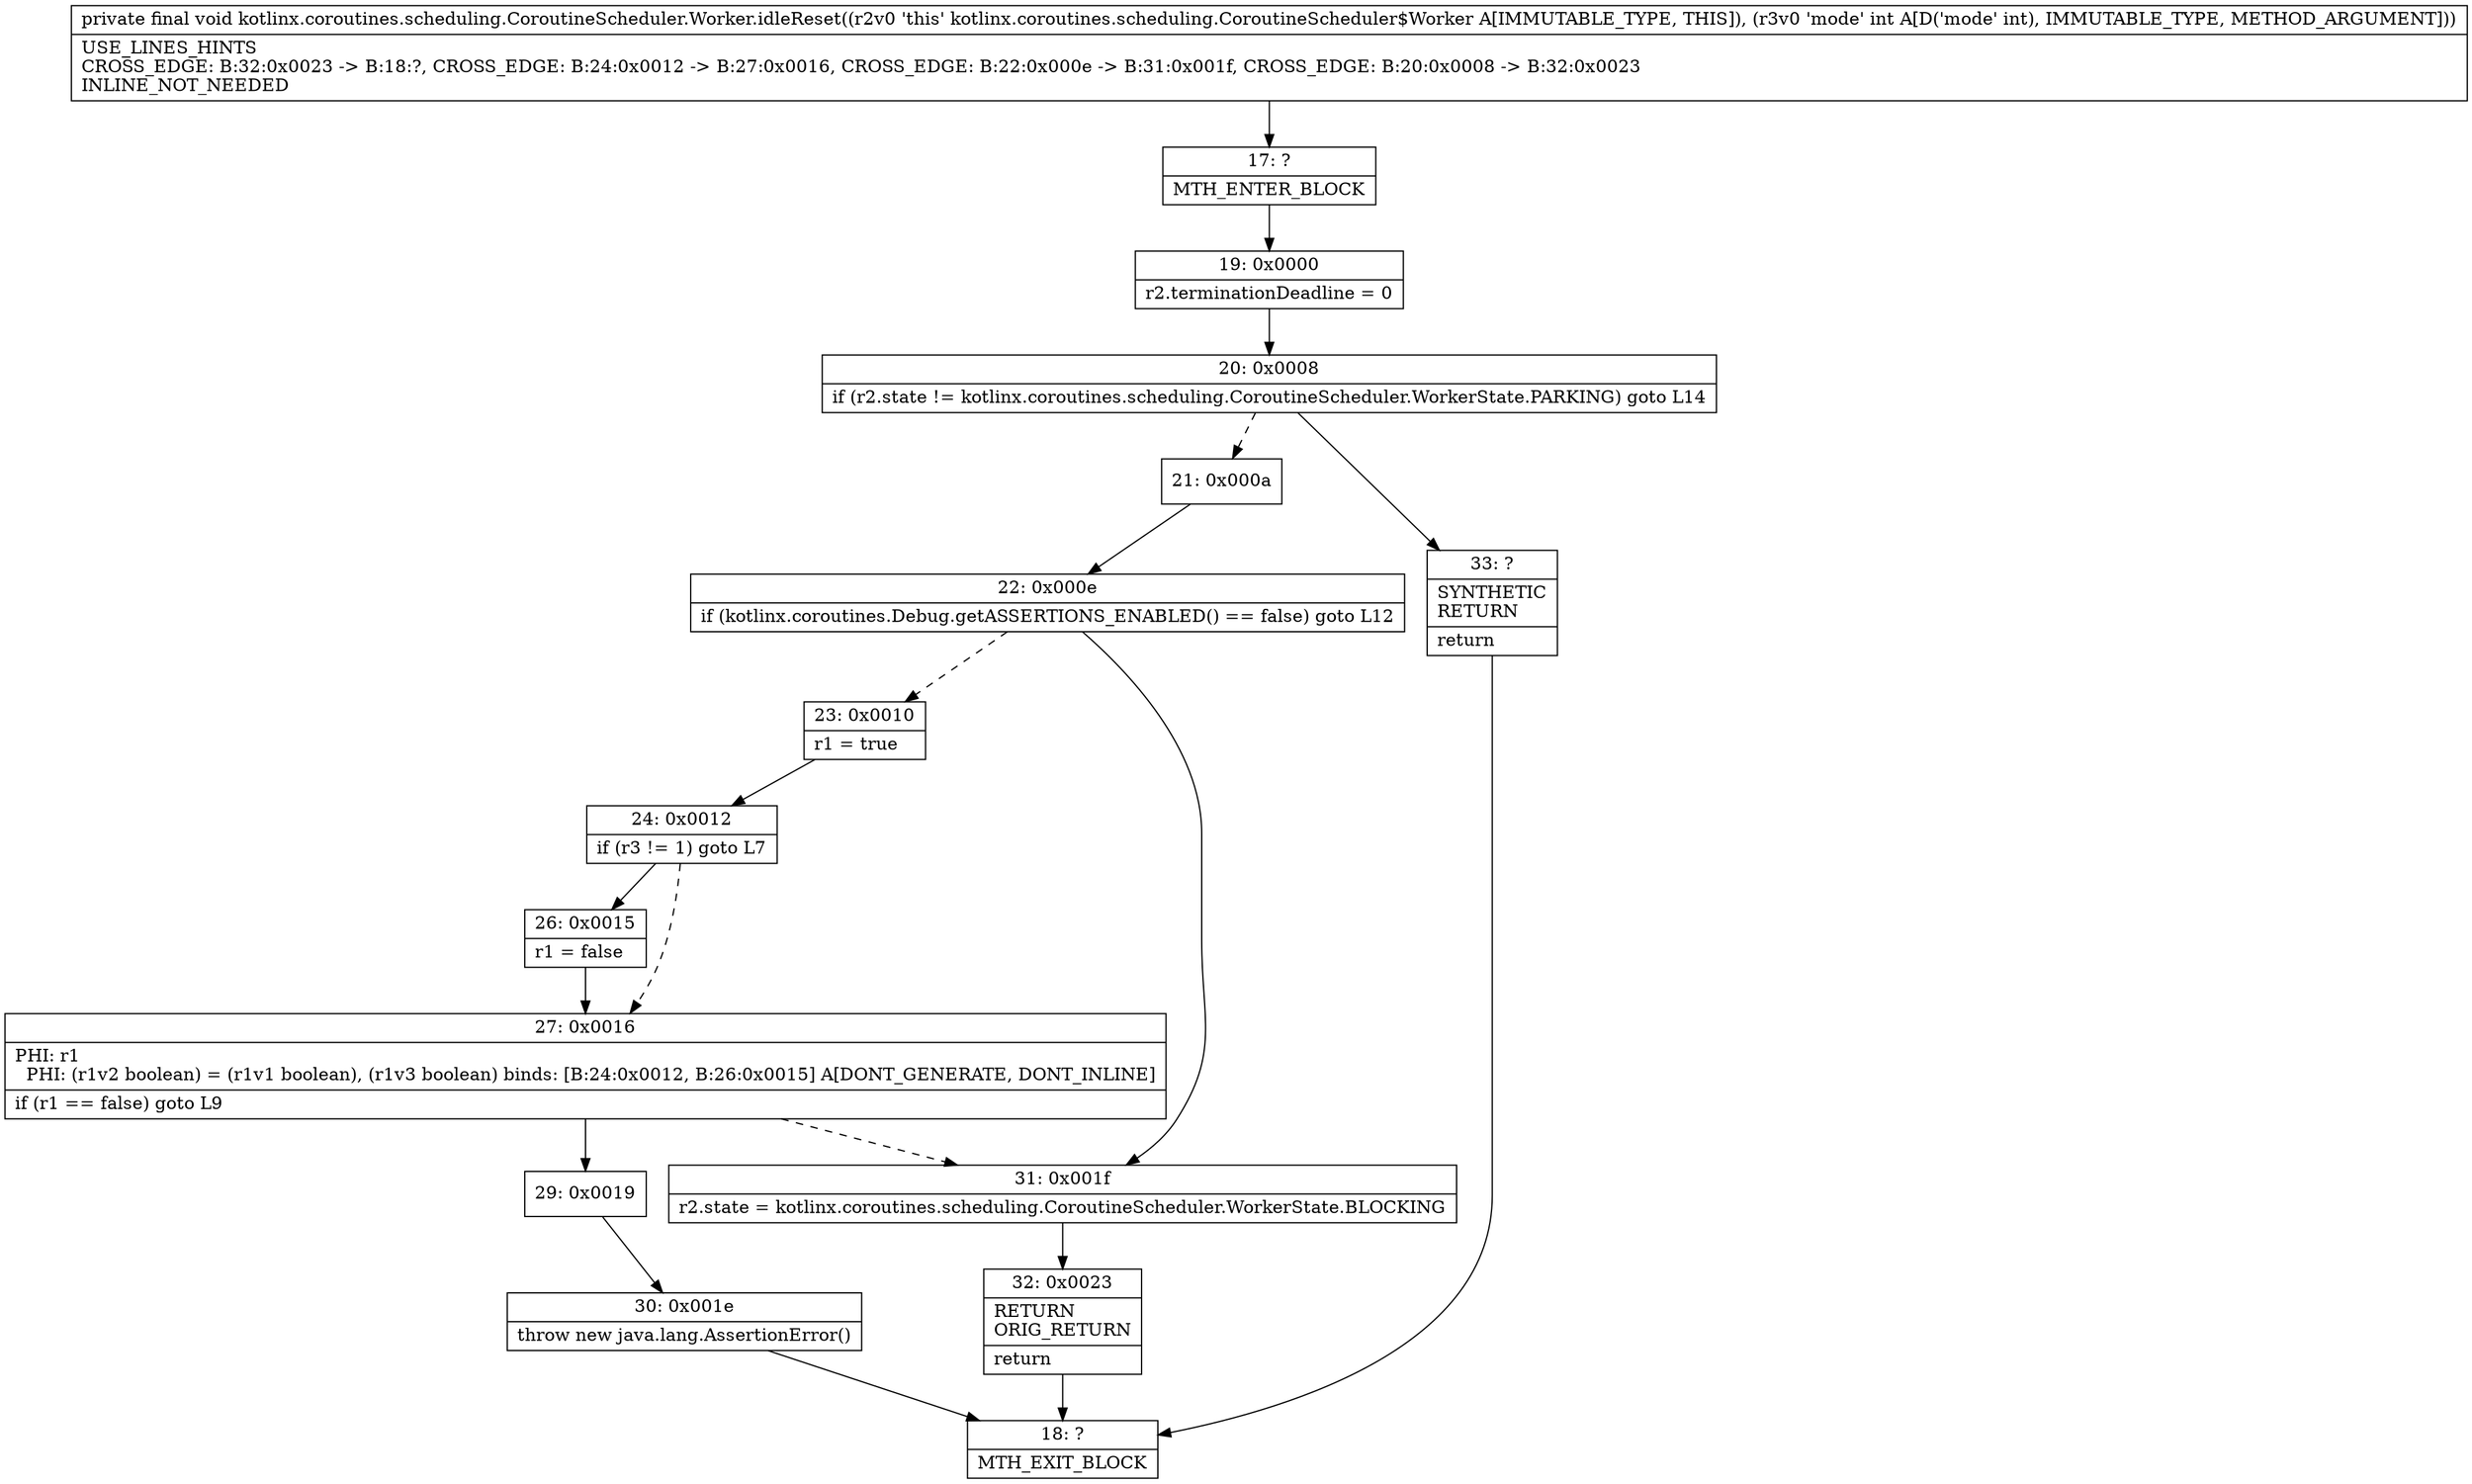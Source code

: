 digraph "CFG forkotlinx.coroutines.scheduling.CoroutineScheduler.Worker.idleReset(I)V" {
Node_17 [shape=record,label="{17\:\ ?|MTH_ENTER_BLOCK\l}"];
Node_19 [shape=record,label="{19\:\ 0x0000|r2.terminationDeadline = 0\l}"];
Node_20 [shape=record,label="{20\:\ 0x0008|if (r2.state != kotlinx.coroutines.scheduling.CoroutineScheduler.WorkerState.PARKING) goto L14\l}"];
Node_21 [shape=record,label="{21\:\ 0x000a}"];
Node_22 [shape=record,label="{22\:\ 0x000e|if (kotlinx.coroutines.Debug.getASSERTIONS_ENABLED() == false) goto L12\l}"];
Node_23 [shape=record,label="{23\:\ 0x0010|r1 = true\l}"];
Node_24 [shape=record,label="{24\:\ 0x0012|if (r3 != 1) goto L7\l}"];
Node_26 [shape=record,label="{26\:\ 0x0015|r1 = false\l}"];
Node_27 [shape=record,label="{27\:\ 0x0016|PHI: r1 \l  PHI: (r1v2 boolean) = (r1v1 boolean), (r1v3 boolean) binds: [B:24:0x0012, B:26:0x0015] A[DONT_GENERATE, DONT_INLINE]\l|if (r1 == false) goto L9\l}"];
Node_29 [shape=record,label="{29\:\ 0x0019}"];
Node_30 [shape=record,label="{30\:\ 0x001e|throw new java.lang.AssertionError()\l}"];
Node_18 [shape=record,label="{18\:\ ?|MTH_EXIT_BLOCK\l}"];
Node_31 [shape=record,label="{31\:\ 0x001f|r2.state = kotlinx.coroutines.scheduling.CoroutineScheduler.WorkerState.BLOCKING\l}"];
Node_32 [shape=record,label="{32\:\ 0x0023|RETURN\lORIG_RETURN\l|return\l}"];
Node_33 [shape=record,label="{33\:\ ?|SYNTHETIC\lRETURN\l|return\l}"];
MethodNode[shape=record,label="{private final void kotlinx.coroutines.scheduling.CoroutineScheduler.Worker.idleReset((r2v0 'this' kotlinx.coroutines.scheduling.CoroutineScheduler$Worker A[IMMUTABLE_TYPE, THIS]), (r3v0 'mode' int A[D('mode' int), IMMUTABLE_TYPE, METHOD_ARGUMENT]))  | USE_LINES_HINTS\lCROSS_EDGE: B:32:0x0023 \-\> B:18:?, CROSS_EDGE: B:24:0x0012 \-\> B:27:0x0016, CROSS_EDGE: B:22:0x000e \-\> B:31:0x001f, CROSS_EDGE: B:20:0x0008 \-\> B:32:0x0023\lINLINE_NOT_NEEDED\l}"];
MethodNode -> Node_17;Node_17 -> Node_19;
Node_19 -> Node_20;
Node_20 -> Node_21[style=dashed];
Node_20 -> Node_33;
Node_21 -> Node_22;
Node_22 -> Node_23[style=dashed];
Node_22 -> Node_31;
Node_23 -> Node_24;
Node_24 -> Node_26;
Node_24 -> Node_27[style=dashed];
Node_26 -> Node_27;
Node_27 -> Node_29;
Node_27 -> Node_31[style=dashed];
Node_29 -> Node_30;
Node_30 -> Node_18;
Node_31 -> Node_32;
Node_32 -> Node_18;
Node_33 -> Node_18;
}

